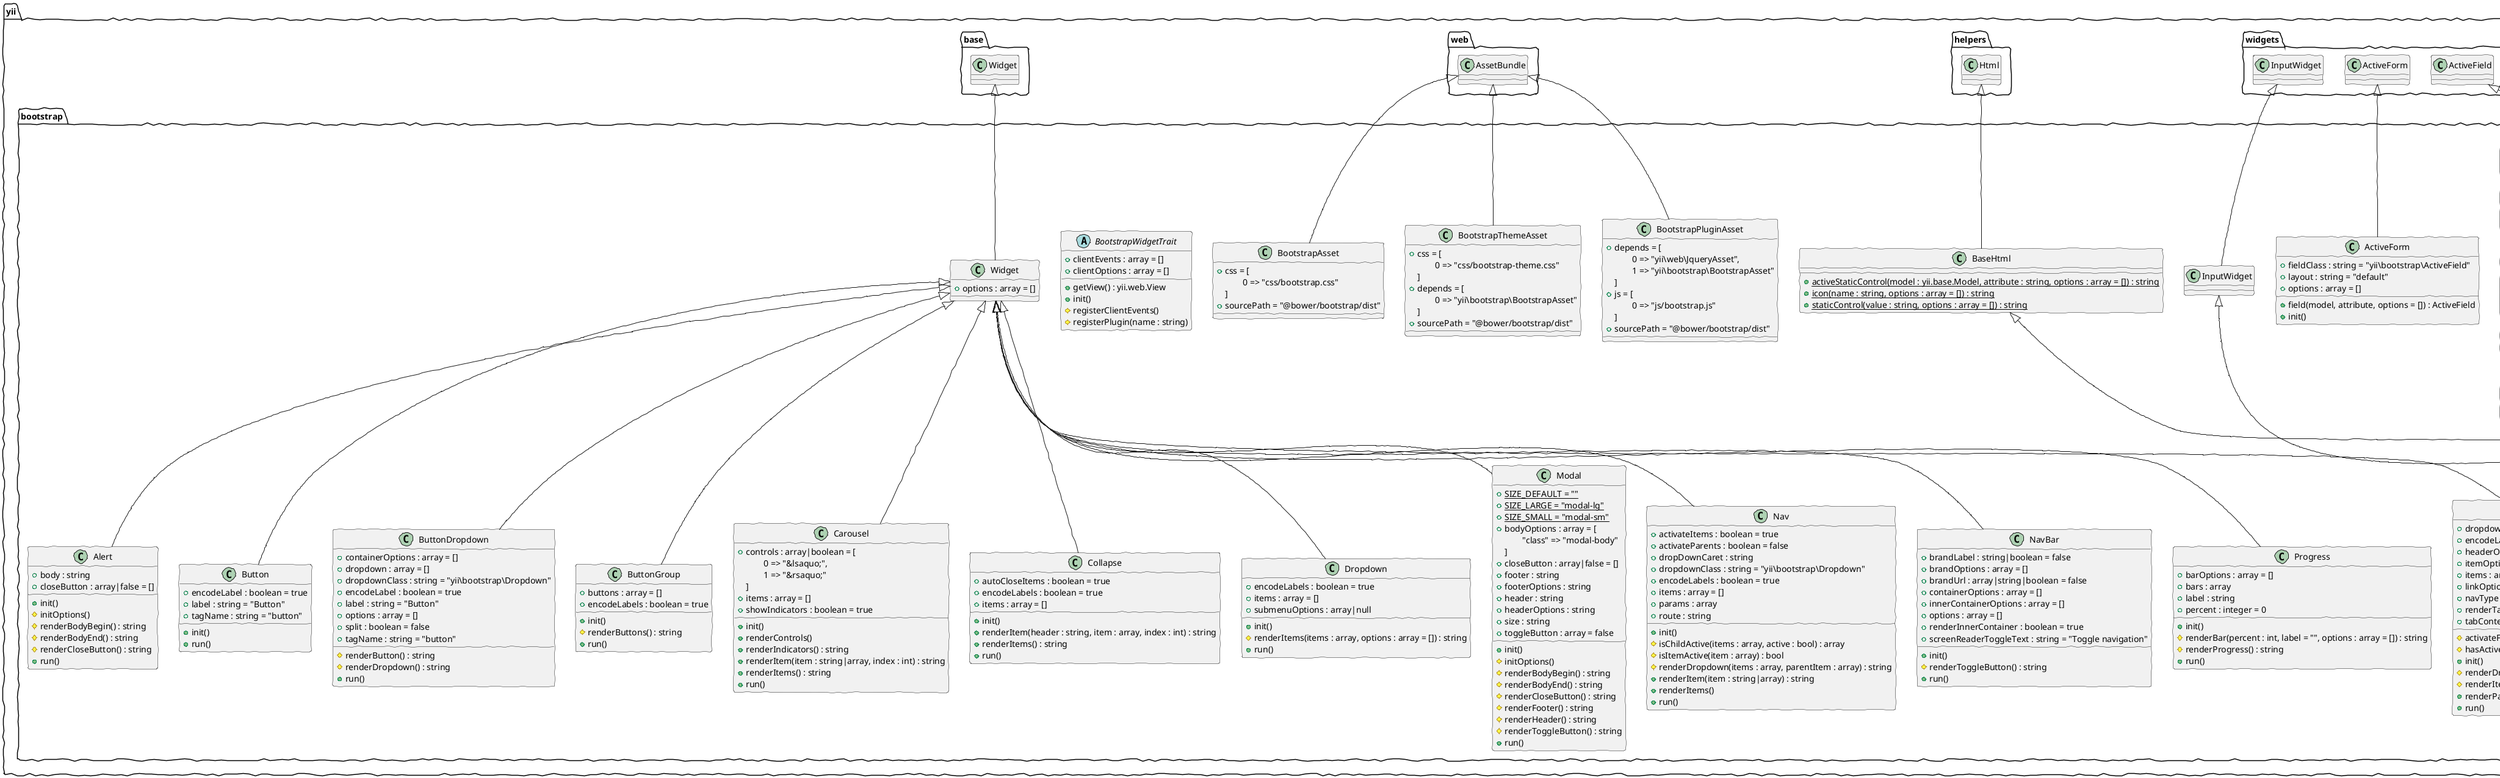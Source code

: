 @startuml
skinparam handwritten true
class yii.bootstrap.ActiveField {
    +checkboxTemplate : string = "<div class="checkbox">\\n{beginLabel}\\n{input}\\n{labelTitle}\\n{endLabel}\\n{error}\\n{hint}\\n</div>"
    +enableError : boolean = true
    +enableLabel : boolean = true
    +horizontalCheckboxTemplate : string = "{beginWrapper}\\n<div class="checkbox">\\n{beginLabel}\\n{input}\\n{labelTitle}\\n{endLabel}\\n</div>\\n{error}\\n{endWrapper}\\n{hint}"
    +horizontalCssClasses : null|array
    +horizontalRadioTemplate : string = "{beginWrapper}\\n<div class="radio">\\n{beginLabel}\\n{input}\\n{labelTitle}\\n{endLabel}\\n</div>\\n{error}\\n{endWrapper}\\n{hint}"
    +inline : boolean = false
    +inlineCheckboxListTemplate : string = "{label}\\n{beginWrapper}\\n{input}\\n{error}\\n{endWrapper}\\n{hint}"
    +inlineRadioListTemplate : string = "{label}\\n{beginWrapper}\\n{input}\\n{error}\\n{endWrapper}\\n{hint}"
    +inputTemplate : string|null
    +radioTemplate : string = "<div class="radio">\\n{beginLabel}\\n{input}\\n{labelTitle}\\n{endLabel}\\n{error}\\n{hint}\\n</div>"
    +wrapperOptions : array = []
    +checkbox(options = [], enclosedByLabel = true)
    +checkboxList(items, options = [])
    #createLayoutConfig(instanceConfig : array) : array
    +inline(value : bool = true) : $this
    +label(label = null, options = [])
    +radio(options = [], enclosedByLabel = true)
    +radioList(items, options = [])
    +render(content = null)
    #renderLabelParts(label : string|null = null, options : array = [])
    +staticControl(options : array = []) : $this
    +__construct(config = [])
}
class yii.bootstrap.ActiveField extends yii.widgets.ActiveField
class yii.bootstrap.ActiveForm {
    +fieldClass : string = "yii\bootstrap\ActiveField"
    +layout : string = "default"
    +options : array = []
    +field(model, attribute, options = []) : ActiveField
    +init()
}
class yii.bootstrap.ActiveForm extends yii.widgets.ActiveForm
class yii.bootstrap.Alert {
    +body : string
    +closeButton : array|false = []
    +init()
    #initOptions()
    #renderBodyBegin() : string
    #renderBodyEnd() : string
    #renderCloseButton() : string
    +run()
}
class yii.bootstrap.Alert extends yii.bootstrap.Widget
class yii.bootstrap.BaseHtml {
    +{static}activeStaticControl(model : yii.base.Model, attribute : string, options : array = []) : string
    +{static}icon(name : string, options : array = []) : string
    +{static}staticControl(value : string, options : array = []) : string
}
class yii.bootstrap.BaseHtml extends yii.helpers.Html
class yii.bootstrap.BootstrapAsset {
    +css = [
        \t0 => "css/bootstrap.css"
    ]
    +sourcePath = "@bower/bootstrap/dist"
}
class yii.bootstrap.BootstrapAsset extends yii.web.AssetBundle
class yii.bootstrap.BootstrapPluginAsset {
    +depends = [
        \t0 => "yii\web\JqueryAsset",
        \t1 => "yii\bootstrap\BootstrapAsset"
    ]
    +js = [
        \t0 => "js/bootstrap.js"
    ]
    +sourcePath = "@bower/bootstrap/dist"
}
class yii.bootstrap.BootstrapPluginAsset extends yii.web.AssetBundle
class yii.bootstrap.BootstrapThemeAsset {
    +css = [
        \t0 => "css/bootstrap-theme.css"
    ]
    +depends = [
        \t0 => "yii\bootstrap\BootstrapAsset"
    ]
    +sourcePath = "@bower/bootstrap/dist"
}
class yii.bootstrap.BootstrapThemeAsset extends yii.web.AssetBundle
abstract class yii.bootstrap.BootstrapWidgetTrait {
    +clientEvents : array = []
    +clientOptions : array = []
    +getView() : yii.web.View
    +init()
    #registerClientEvents()
    #registerPlugin(name : string)
}
class yii.bootstrap.Button {
    +encodeLabel : boolean = true
    +label : string = "Button"
    +tagName : string = "button"
    +init()
    +run()
}
class yii.bootstrap.Button extends yii.bootstrap.Widget
class yii.bootstrap.ButtonDropdown {
    +containerOptions : array = []
    +dropdown : array = []
    +dropdownClass : string = "yii\bootstrap\Dropdown"
    +encodeLabel : boolean = true
    +label : string = "Button"
    +options : array = []
    +split : boolean = false
    +tagName : string = "button"
    #renderButton() : string
    #renderDropdown() : string
    +run()
}
class yii.bootstrap.ButtonDropdown extends yii.bootstrap.Widget
class yii.bootstrap.ButtonGroup {
    +buttons : array = []
    +encodeLabels : boolean = true
    +init()
    #renderButtons() : string
    +run()
}
class yii.bootstrap.ButtonGroup extends yii.bootstrap.Widget
class yii.bootstrap.Carousel {
    +controls : array|boolean = [
        \t0 => "&lsaquo;",
        \t1 => "&rsaquo;"
    ]
    +items : array = []
    +showIndicators : boolean = true
    +init()
    +renderControls()
    +renderIndicators() : string
    +renderItem(item : string|array, index : int) : string
    +renderItems() : string
    +run()
}
class yii.bootstrap.Carousel extends yii.bootstrap.Widget
class yii.bootstrap.Collapse {
    +autoCloseItems : boolean = true
    +encodeLabels : boolean = true
    +items : array = []
    +init()
    +renderItem(header : string, item : array, index : int) : string
    +renderItems() : string
    +run()
}
class yii.bootstrap.Collapse extends yii.bootstrap.Widget
class yii.bootstrap.Dropdown {
    +encodeLabels : boolean = true
    +items : array = []
    +submenuOptions : array|null
    +init()
    #renderItems(items : array, options : array = []) : string
    +run()
}
class yii.bootstrap.Dropdown extends yii.bootstrap.Widget
class yii.bootstrap.Html {
}
class yii.bootstrap.Html extends yii.bootstrap.BaseHtml
class yii.bootstrap.InputWidget {
}
class yii.bootstrap.InputWidget extends yii.widgets.InputWidget
class yii.bootstrap.Modal {
    +{static}SIZE_DEFAULT = ""
    +{static}SIZE_LARGE = "modal-lg"
    +{static}SIZE_SMALL = "modal-sm"
    +bodyOptions : array = [
        \t"class" => "modal-body"
    ]
    +closeButton : array|false = []
    +footer : string
    +footerOptions : string
    +header : string
    +headerOptions : string
    +size : string
    +toggleButton : array = false
    +init()
    #initOptions()
    #renderBodyBegin() : string
    #renderBodyEnd() : string
    #renderCloseButton() : string
    #renderFooter() : string
    #renderHeader() : string
    #renderToggleButton() : string
    +run()
}
class yii.bootstrap.Modal extends yii.bootstrap.Widget
class yii.bootstrap.Nav {
    +activateItems : boolean = true
    +activateParents : boolean = false
    +dropDownCaret : string
    +dropdownClass : string = "yii\bootstrap\Dropdown"
    +encodeLabels : boolean = true
    +items : array = []
    +params : array
    +route : string
    +init()
    #isChildActive(items : array, active : bool) : array
    #isItemActive(item : array) : bool
    #renderDropdown(items : array, parentItem : array) : string
    +renderItem(item : string|array) : string
    +renderItems()
    +run()
}
class yii.bootstrap.Nav extends yii.bootstrap.Widget
class yii.bootstrap.NavBar {
    +brandLabel : string|boolean = false
    +brandOptions : array = []
    +brandUrl : array|string|boolean = false
    +containerOptions : array = []
    +innerContainerOptions : array = []
    +options : array = []
    +renderInnerContainer : boolean = true
    +screenReaderToggleText : string = "Toggle navigation"
    +init()
    #renderToggleButton() : string
    +run()
}
class yii.bootstrap.NavBar extends yii.bootstrap.Widget
class yii.bootstrap.Progress {
    +barOptions : array = []
    +bars : array
    +label : string
    +percent : integer = 0
    +init()
    #renderBar(percent : int, label = "", options : array = []) : string
    #renderProgress() : string
    +run()
}
class yii.bootstrap.Progress extends yii.bootstrap.Widget
class yii.bootstrap.Tabs {
    +dropdownClass : string = "yii\bootstrap\Dropdown"
    +encodeLabels : boolean = true
    +headerOptions : array = []
    +itemOptions : array = []
    +items : array = []
    +linkOptions : array = []
    +navType : string = "nav-tabs"
    +renderTabContent : boolean = true
    +tabContentOptions : array = []
    #activateFirstVisibleTab()
    #hasActiveTab() : bool
    +init()
    #renderDropdown(itemNumber : string, items : array, panes : array) : bool
    #renderItems() : string
    +renderPanes(panes : array) : string
    +run()
}
class yii.bootstrap.Tabs extends yii.bootstrap.Widget
class yii.bootstrap.ToggleButtonGroup {
    +encodeLabels : boolean = true
    +items : array = []
    +labelOptions : array, = []
    +type : string
    +init()
    +renderItem(index : int, label : string, name : string, checked : bool, value : string) : string
    +run()
}
class yii.bootstrap.ToggleButtonGroup extends yii.bootstrap.InputWidget
class yii.bootstrap.Widget {
    +options : array = []
}
class yii.bootstrap.Widget extends yii.base.Widget
@enduml
